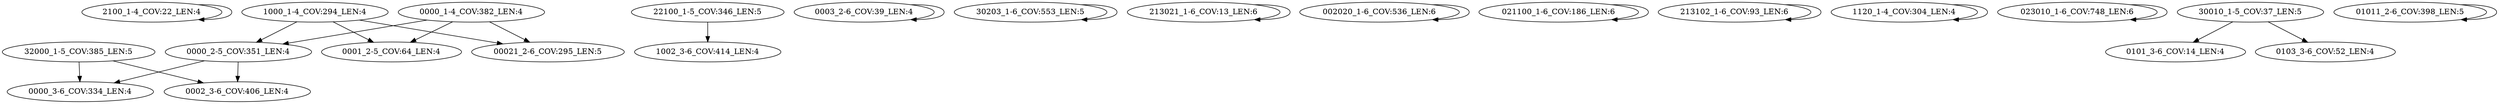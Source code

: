 digraph G {
    "2100_1-4_COV:22_LEN:4" -> "2100_1-4_COV:22_LEN:4";
    "32000_1-5_COV:385_LEN:5" -> "0000_3-6_COV:334_LEN:4";
    "32000_1-5_COV:385_LEN:5" -> "0002_3-6_COV:406_LEN:4";
    "22100_1-5_COV:346_LEN:5" -> "1002_3-6_COV:414_LEN:4";
    "0003_2-6_COV:39_LEN:4" -> "0003_2-6_COV:39_LEN:4";
    "30203_1-6_COV:553_LEN:5" -> "30203_1-6_COV:553_LEN:5";
    "213021_1-6_COV:13_LEN:6" -> "213021_1-6_COV:13_LEN:6";
    "1000_1-4_COV:294_LEN:4" -> "0001_2-5_COV:64_LEN:4";
    "1000_1-4_COV:294_LEN:4" -> "00021_2-6_COV:295_LEN:5";
    "1000_1-4_COV:294_LEN:4" -> "0000_2-5_COV:351_LEN:4";
    "002020_1-6_COV:536_LEN:6" -> "002020_1-6_COV:536_LEN:6";
    "021100_1-6_COV:186_LEN:6" -> "021100_1-6_COV:186_LEN:6";
    "213102_1-6_COV:93_LEN:6" -> "213102_1-6_COV:93_LEN:6";
    "0000_1-4_COV:382_LEN:4" -> "0001_2-5_COV:64_LEN:4";
    "0000_1-4_COV:382_LEN:4" -> "00021_2-6_COV:295_LEN:5";
    "0000_1-4_COV:382_LEN:4" -> "0000_2-5_COV:351_LEN:4";
    "0000_2-5_COV:351_LEN:4" -> "0000_3-6_COV:334_LEN:4";
    "0000_2-5_COV:351_LEN:4" -> "0002_3-6_COV:406_LEN:4";
    "1120_1-4_COV:304_LEN:4" -> "1120_1-4_COV:304_LEN:4";
    "023010_1-6_COV:748_LEN:6" -> "023010_1-6_COV:748_LEN:6";
    "30010_1-5_COV:37_LEN:5" -> "0101_3-6_COV:14_LEN:4";
    "30010_1-5_COV:37_LEN:5" -> "0103_3-6_COV:52_LEN:4";
    "01011_2-6_COV:398_LEN:5" -> "01011_2-6_COV:398_LEN:5";
}
